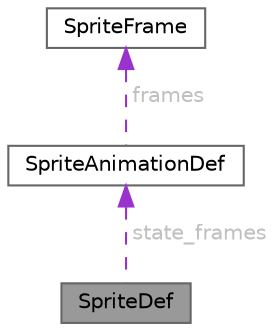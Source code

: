 digraph "SpriteDef"
{
 // LATEX_PDF_SIZE
  bgcolor="transparent";
  edge [fontname=Helvetica,fontsize=10,labelfontname=Helvetica,labelfontsize=10];
  node [fontname=Helvetica,fontsize=10,shape=box,height=0.2,width=0.4];
  Node1 [id="Node000001",label="SpriteDef",height=0.2,width=0.4,color="gray40", fillcolor="grey60", style="filled", fontcolor="black",tooltip=" "];
  Node2 -> Node1 [id="edge1_Node000001_Node000002",dir="back",color="darkorchid3",style="dashed",tooltip=" ",label=" state_frames",fontcolor="grey" ];
  Node2 [id="Node000002",label="SpriteAnimationDef",height=0.2,width=0.4,color="gray40", fillcolor="white", style="filled",URL="$struct_sprite_animation_def.html",tooltip=" "];
  Node3 -> Node2 [id="edge2_Node000002_Node000003",dir="back",color="darkorchid3",style="dashed",tooltip=" ",label=" frames",fontcolor="grey" ];
  Node3 [id="Node000003",label="SpriteFrame",height=0.2,width=0.4,color="gray40", fillcolor="white", style="filled",URL="$struct_sprite_frame.html",tooltip=" "];
}
